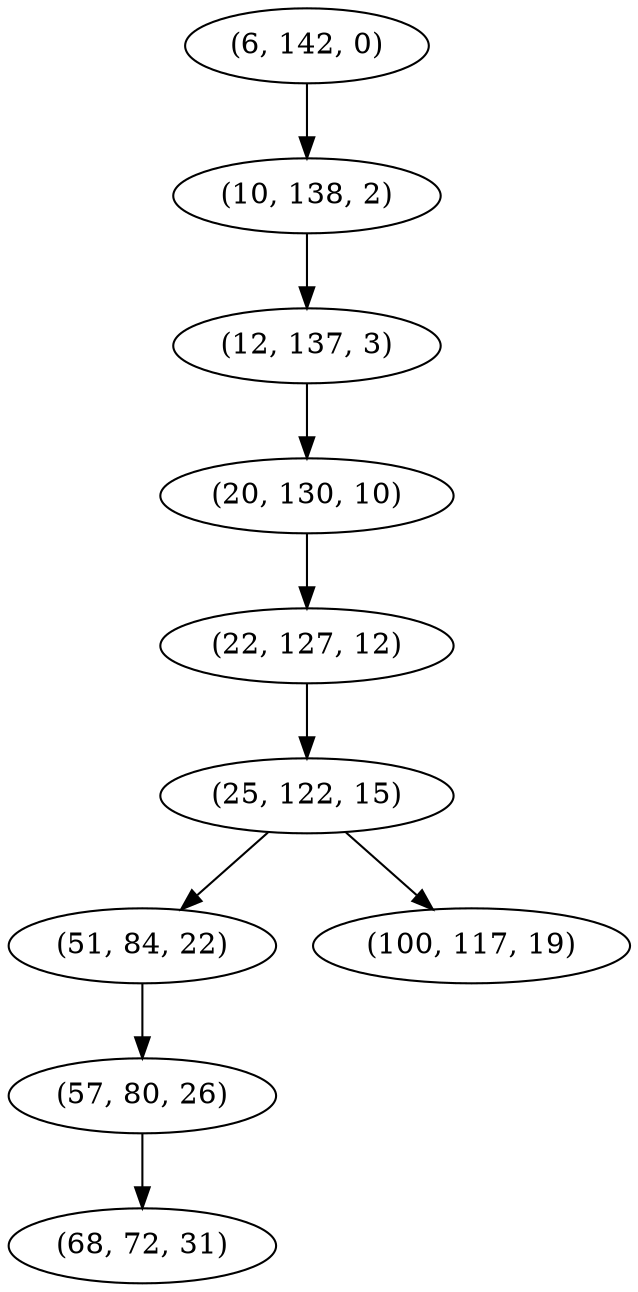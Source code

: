 digraph tree {
    "(6, 142, 0)";
    "(10, 138, 2)";
    "(12, 137, 3)";
    "(20, 130, 10)";
    "(22, 127, 12)";
    "(25, 122, 15)";
    "(51, 84, 22)";
    "(57, 80, 26)";
    "(68, 72, 31)";
    "(100, 117, 19)";
    "(6, 142, 0)" -> "(10, 138, 2)";
    "(10, 138, 2)" -> "(12, 137, 3)";
    "(12, 137, 3)" -> "(20, 130, 10)";
    "(20, 130, 10)" -> "(22, 127, 12)";
    "(22, 127, 12)" -> "(25, 122, 15)";
    "(25, 122, 15)" -> "(51, 84, 22)";
    "(25, 122, 15)" -> "(100, 117, 19)";
    "(51, 84, 22)" -> "(57, 80, 26)";
    "(57, 80, 26)" -> "(68, 72, 31)";
}
